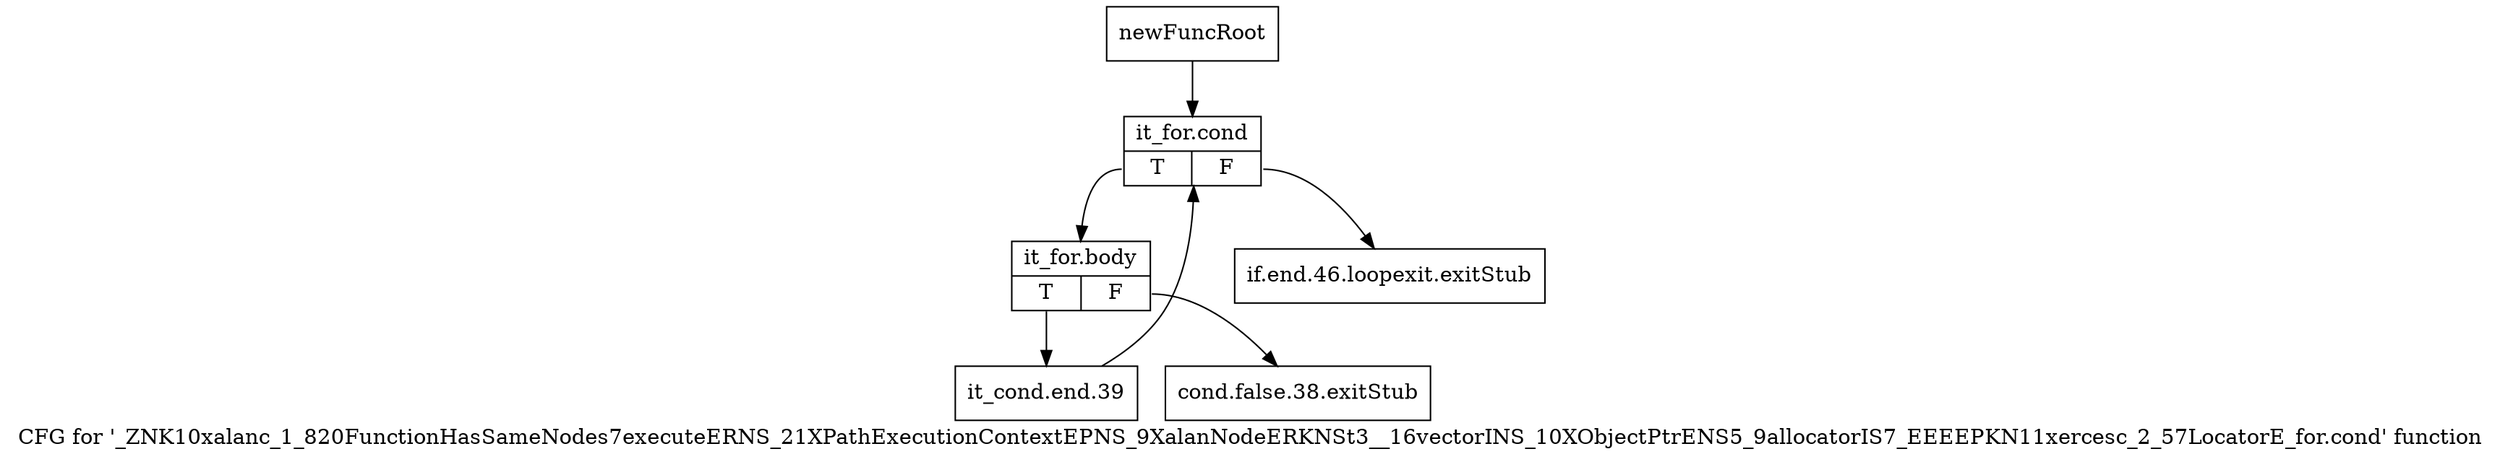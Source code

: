 digraph "CFG for '_ZNK10xalanc_1_820FunctionHasSameNodes7executeERNS_21XPathExecutionContextEPNS_9XalanNodeERKNSt3__16vectorINS_10XObjectPtrENS5_9allocatorIS7_EEEEPKN11xercesc_2_57LocatorE_for.cond' function" {
	label="CFG for '_ZNK10xalanc_1_820FunctionHasSameNodes7executeERNS_21XPathExecutionContextEPNS_9XalanNodeERKNSt3__16vectorINS_10XObjectPtrENS5_9allocatorIS7_EEEEPKN11xercesc_2_57LocatorE_for.cond' function";

	Node0x8408a10 [shape=record,label="{newFuncRoot}"];
	Node0x8408a10 -> Node0x8408f20;
	Node0x8408a60 [shape=record,label="{if.end.46.loopexit.exitStub}"];
	Node0x8408ed0 [shape=record,label="{cond.false.38.exitStub}"];
	Node0x8408f20 [shape=record,label="{it_for.cond|{<s0>T|<s1>F}}"];
	Node0x8408f20:s0 -> Node0x8408f70;
	Node0x8408f20:s1 -> Node0x8408a60;
	Node0x8408f70 [shape=record,label="{it_for.body|{<s0>T|<s1>F}}"];
	Node0x8408f70:s0 -> Node0x8408fc0;
	Node0x8408f70:s1 -> Node0x8408ed0;
	Node0x8408fc0 [shape=record,label="{it_cond.end.39}"];
	Node0x8408fc0 -> Node0x8408f20;
}
